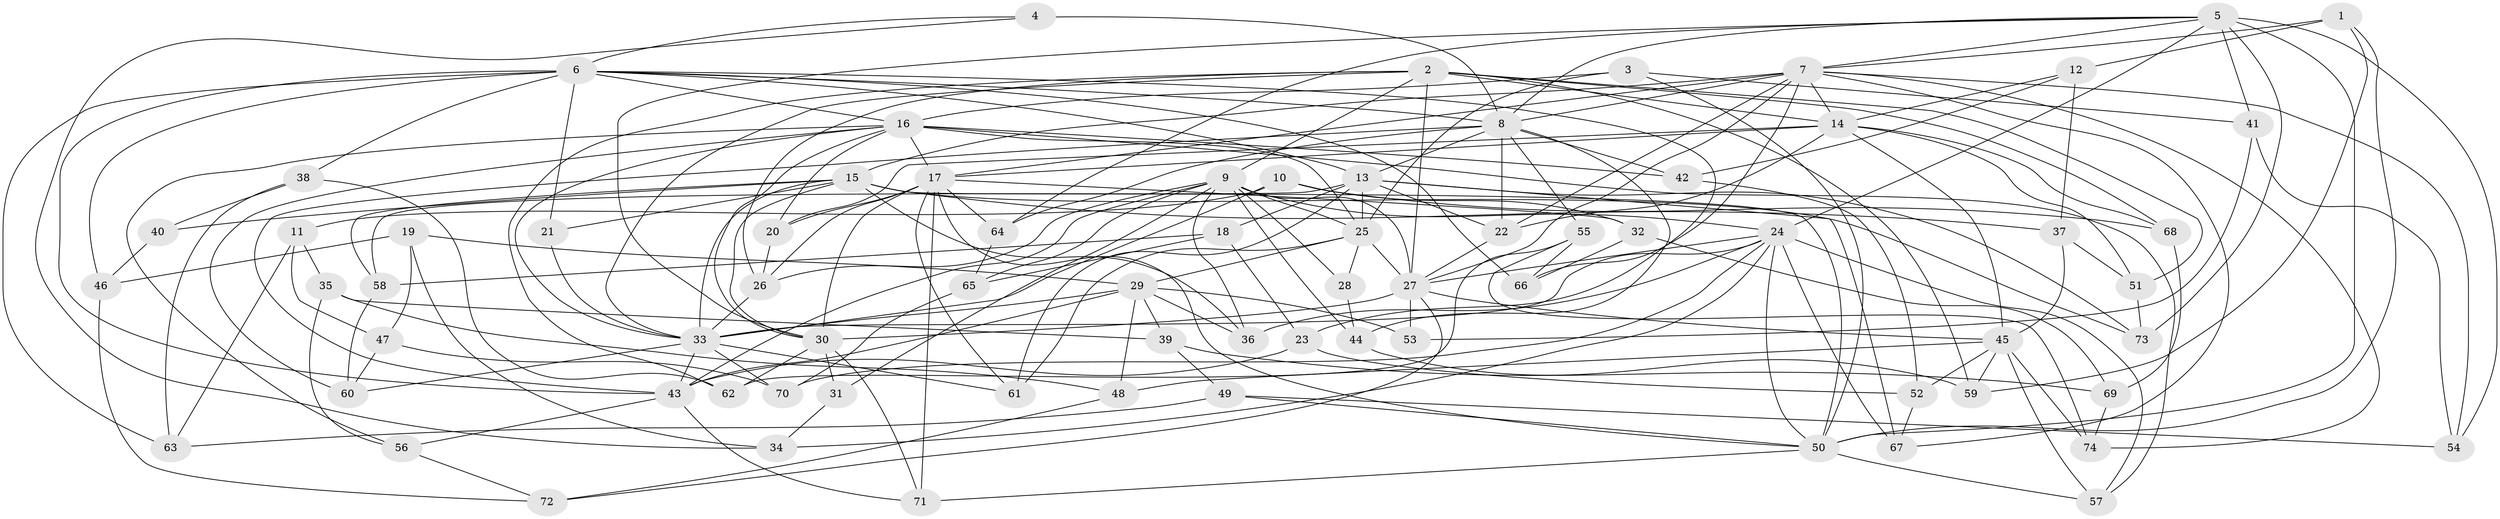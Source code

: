 // original degree distribution, {4: 1.0}
// Generated by graph-tools (version 1.1) at 2025/37/03/09/25 02:37:57]
// undirected, 74 vertices, 203 edges
graph export_dot {
graph [start="1"]
  node [color=gray90,style=filled];
  1;
  2;
  3;
  4;
  5;
  6;
  7;
  8;
  9;
  10;
  11;
  12;
  13;
  14;
  15;
  16;
  17;
  18;
  19;
  20;
  21;
  22;
  23;
  24;
  25;
  26;
  27;
  28;
  29;
  30;
  31;
  32;
  33;
  34;
  35;
  36;
  37;
  38;
  39;
  40;
  41;
  42;
  43;
  44;
  45;
  46;
  47;
  48;
  49;
  50;
  51;
  52;
  53;
  54;
  55;
  56;
  57;
  58;
  59;
  60;
  61;
  62;
  63;
  64;
  65;
  66;
  67;
  68;
  69;
  70;
  71;
  72;
  73;
  74;
  1 -- 7 [weight=1.0];
  1 -- 12 [weight=1.0];
  1 -- 50 [weight=1.0];
  1 -- 59 [weight=1.0];
  2 -- 9 [weight=1.0];
  2 -- 14 [weight=1.0];
  2 -- 26 [weight=2.0];
  2 -- 27 [weight=1.0];
  2 -- 33 [weight=1.0];
  2 -- 51 [weight=1.0];
  2 -- 59 [weight=1.0];
  2 -- 62 [weight=1.0];
  2 -- 68 [weight=1.0];
  3 -- 16 [weight=1.0];
  3 -- 25 [weight=1.0];
  3 -- 41 [weight=1.0];
  3 -- 50 [weight=1.0];
  4 -- 6 [weight=1.0];
  4 -- 8 [weight=2.0];
  4 -- 34 [weight=1.0];
  5 -- 7 [weight=1.0];
  5 -- 8 [weight=1.0];
  5 -- 24 [weight=1.0];
  5 -- 30 [weight=1.0];
  5 -- 41 [weight=1.0];
  5 -- 50 [weight=2.0];
  5 -- 54 [weight=1.0];
  5 -- 64 [weight=1.0];
  5 -- 73 [weight=1.0];
  6 -- 8 [weight=1.0];
  6 -- 13 [weight=2.0];
  6 -- 16 [weight=1.0];
  6 -- 21 [weight=1.0];
  6 -- 23 [weight=1.0];
  6 -- 38 [weight=1.0];
  6 -- 43 [weight=1.0];
  6 -- 46 [weight=1.0];
  6 -- 63 [weight=1.0];
  6 -- 66 [weight=1.0];
  7 -- 8 [weight=1.0];
  7 -- 14 [weight=1.0];
  7 -- 15 [weight=1.0];
  7 -- 17 [weight=1.0];
  7 -- 22 [weight=1.0];
  7 -- 27 [weight=1.0];
  7 -- 54 [weight=1.0];
  7 -- 66 [weight=1.0];
  7 -- 67 [weight=1.0];
  7 -- 74 [weight=1.0];
  8 -- 13 [weight=1.0];
  8 -- 22 [weight=1.0];
  8 -- 42 [weight=1.0];
  8 -- 43 [weight=1.0];
  8 -- 44 [weight=1.0];
  8 -- 55 [weight=1.0];
  8 -- 64 [weight=1.0];
  9 -- 24 [weight=1.0];
  9 -- 25 [weight=1.0];
  9 -- 26 [weight=1.0];
  9 -- 27 [weight=1.0];
  9 -- 28 [weight=2.0];
  9 -- 31 [weight=1.0];
  9 -- 36 [weight=1.0];
  9 -- 43 [weight=1.0];
  9 -- 44 [weight=1.0];
  9 -- 65 [weight=1.0];
  10 -- 11 [weight=1.0];
  10 -- 32 [weight=1.0];
  10 -- 33 [weight=1.0];
  10 -- 68 [weight=1.0];
  11 -- 35 [weight=1.0];
  11 -- 47 [weight=1.0];
  11 -- 63 [weight=1.0];
  12 -- 14 [weight=1.0];
  12 -- 37 [weight=1.0];
  12 -- 42 [weight=1.0];
  13 -- 18 [weight=1.0];
  13 -- 22 [weight=1.0];
  13 -- 25 [weight=1.0];
  13 -- 58 [weight=1.0];
  13 -- 61 [weight=1.0];
  13 -- 67 [weight=1.0];
  13 -- 73 [weight=1.0];
  14 -- 17 [weight=1.0];
  14 -- 20 [weight=1.0];
  14 -- 22 [weight=2.0];
  14 -- 45 [weight=1.0];
  14 -- 51 [weight=1.0];
  14 -- 68 [weight=1.0];
  15 -- 21 [weight=2.0];
  15 -- 30 [weight=1.0];
  15 -- 33 [weight=1.0];
  15 -- 36 [weight=1.0];
  15 -- 37 [weight=1.0];
  15 -- 40 [weight=2.0];
  15 -- 50 [weight=1.0];
  15 -- 58 [weight=1.0];
  15 -- 73 [weight=1.0];
  16 -- 17 [weight=1.0];
  16 -- 20 [weight=1.0];
  16 -- 25 [weight=2.0];
  16 -- 30 [weight=1.0];
  16 -- 33 [weight=1.0];
  16 -- 42 [weight=1.0];
  16 -- 56 [weight=1.0];
  16 -- 57 [weight=1.0];
  16 -- 60 [weight=1.0];
  17 -- 20 [weight=1.0];
  17 -- 26 [weight=1.0];
  17 -- 30 [weight=2.0];
  17 -- 32 [weight=1.0];
  17 -- 50 [weight=1.0];
  17 -- 61 [weight=1.0];
  17 -- 64 [weight=1.0];
  17 -- 71 [weight=1.0];
  18 -- 23 [weight=1.0];
  18 -- 58 [weight=1.0];
  18 -- 65 [weight=1.0];
  19 -- 29 [weight=1.0];
  19 -- 34 [weight=1.0];
  19 -- 46 [weight=1.0];
  19 -- 47 [weight=1.0];
  20 -- 26 [weight=1.0];
  21 -- 33 [weight=1.0];
  22 -- 27 [weight=1.0];
  23 -- 43 [weight=1.0];
  23 -- 52 [weight=1.0];
  24 -- 27 [weight=1.0];
  24 -- 33 [weight=1.0];
  24 -- 34 [weight=1.0];
  24 -- 36 [weight=1.0];
  24 -- 50 [weight=1.0];
  24 -- 57 [weight=1.0];
  24 -- 67 [weight=1.0];
  24 -- 70 [weight=1.0];
  25 -- 27 [weight=1.0];
  25 -- 28 [weight=1.0];
  25 -- 29 [weight=2.0];
  25 -- 61 [weight=1.0];
  26 -- 33 [weight=1.0];
  27 -- 30 [weight=1.0];
  27 -- 45 [weight=1.0];
  27 -- 53 [weight=1.0];
  27 -- 72 [weight=1.0];
  28 -- 44 [weight=1.0];
  29 -- 33 [weight=1.0];
  29 -- 36 [weight=1.0];
  29 -- 39 [weight=1.0];
  29 -- 43 [weight=1.0];
  29 -- 48 [weight=1.0];
  29 -- 53 [weight=2.0];
  30 -- 31 [weight=2.0];
  30 -- 62 [weight=1.0];
  30 -- 71 [weight=1.0];
  31 -- 34 [weight=1.0];
  32 -- 66 [weight=1.0];
  32 -- 69 [weight=1.0];
  33 -- 43 [weight=1.0];
  33 -- 60 [weight=1.0];
  33 -- 61 [weight=1.0];
  33 -- 70 [weight=1.0];
  35 -- 39 [weight=1.0];
  35 -- 48 [weight=1.0];
  35 -- 56 [weight=1.0];
  37 -- 45 [weight=1.0];
  37 -- 51 [weight=1.0];
  38 -- 40 [weight=1.0];
  38 -- 62 [weight=1.0];
  38 -- 63 [weight=1.0];
  39 -- 49 [weight=1.0];
  39 -- 69 [weight=1.0];
  40 -- 46 [weight=1.0];
  41 -- 53 [weight=1.0];
  41 -- 54 [weight=1.0];
  42 -- 52 [weight=1.0];
  43 -- 56 [weight=1.0];
  43 -- 71 [weight=1.0];
  44 -- 59 [weight=1.0];
  45 -- 48 [weight=1.0];
  45 -- 52 [weight=1.0];
  45 -- 57 [weight=1.0];
  45 -- 59 [weight=1.0];
  45 -- 74 [weight=1.0];
  46 -- 72 [weight=1.0];
  47 -- 60 [weight=1.0];
  47 -- 70 [weight=1.0];
  48 -- 72 [weight=1.0];
  49 -- 50 [weight=1.0];
  49 -- 54 [weight=1.0];
  49 -- 63 [weight=1.0];
  50 -- 57 [weight=1.0];
  50 -- 71 [weight=1.0];
  51 -- 73 [weight=1.0];
  52 -- 67 [weight=1.0];
  55 -- 62 [weight=1.0];
  55 -- 66 [weight=1.0];
  55 -- 74 [weight=1.0];
  56 -- 72 [weight=1.0];
  58 -- 60 [weight=1.0];
  64 -- 65 [weight=1.0];
  65 -- 70 [weight=1.0];
  68 -- 69 [weight=1.0];
  69 -- 74 [weight=1.0];
}

